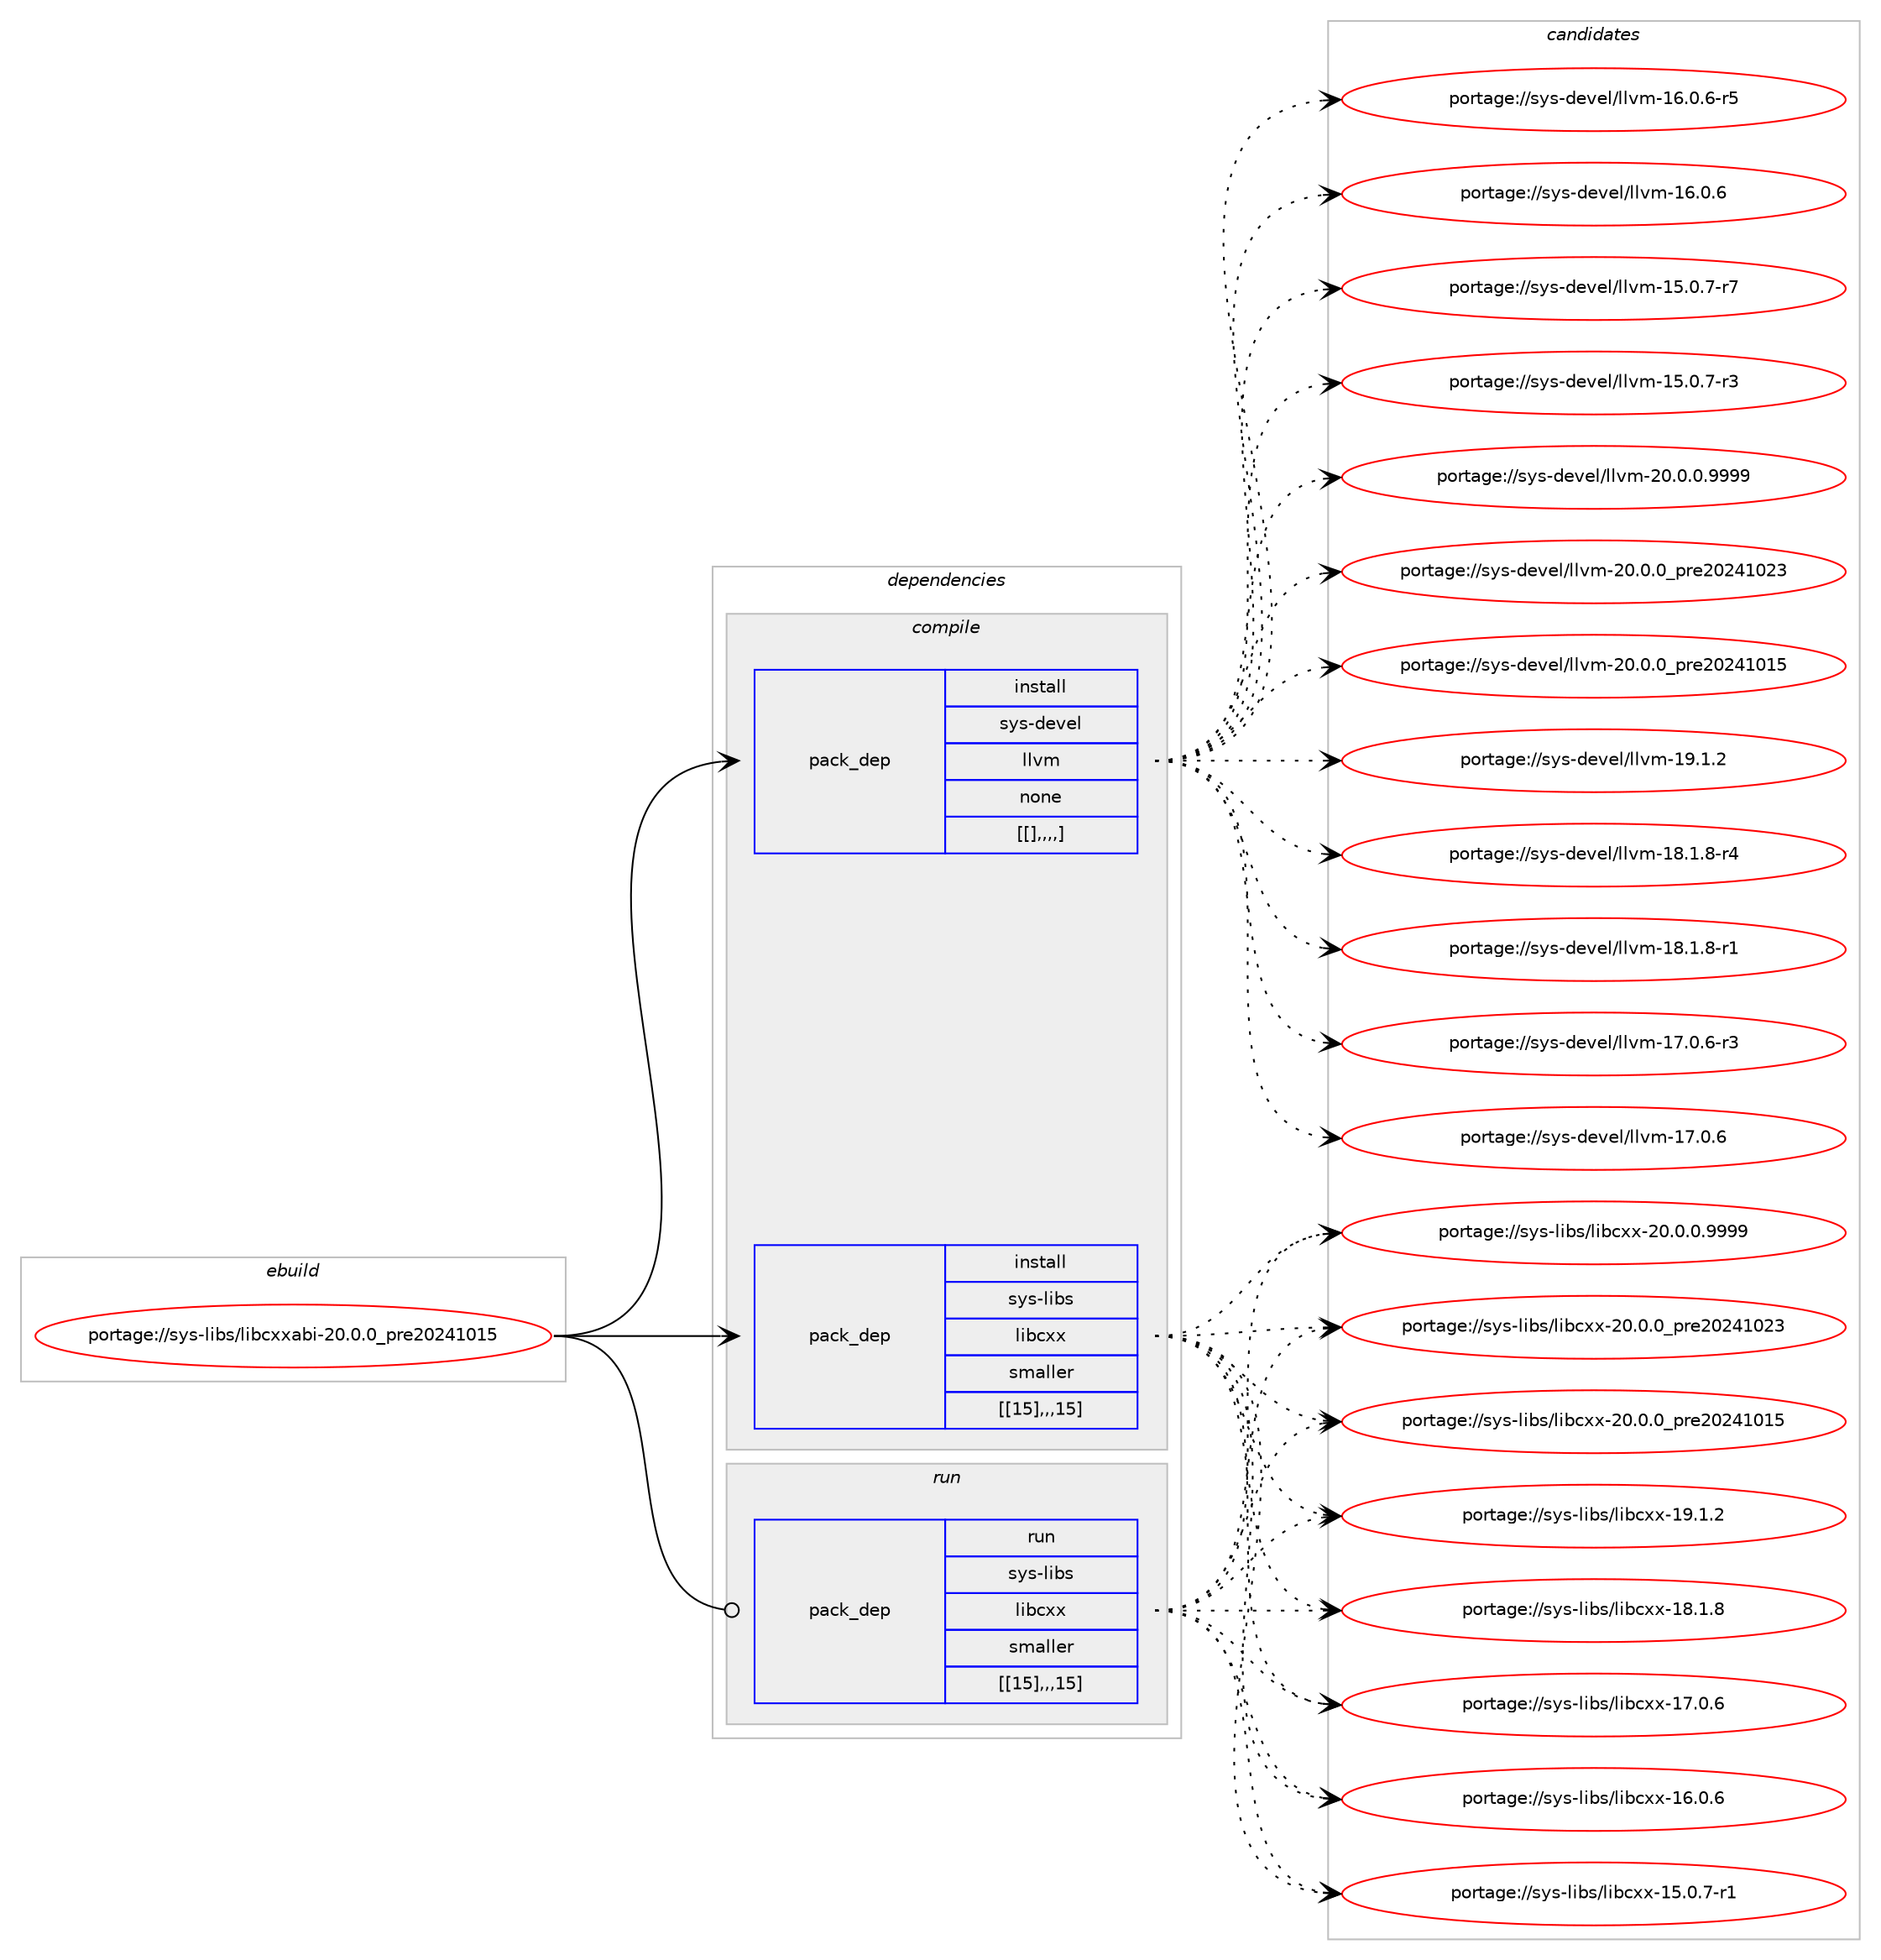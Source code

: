digraph prolog {

# *************
# Graph options
# *************

newrank=true;
concentrate=true;
compound=true;
graph [rankdir=LR,fontname=Helvetica,fontsize=10,ranksep=1.5];#, ranksep=2.5, nodesep=0.2];
edge  [arrowhead=vee];
node  [fontname=Helvetica,fontsize=10];

# **********
# The ebuild
# **********

subgraph cluster_leftcol {
color=gray;
label=<<i>ebuild</i>>;
id [label="portage://sys-libs/libcxxabi-20.0.0_pre20241015", color=red, width=4, href="../sys-libs/libcxxabi-20.0.0_pre20241015.svg"];
}

# ****************
# The dependencies
# ****************

subgraph cluster_midcol {
color=gray;
label=<<i>dependencies</i>>;
subgraph cluster_compile {
fillcolor="#eeeeee";
style=filled;
label=<<i>compile</i>>;
subgraph pack336915 {
dependency464499 [label=<<TABLE BORDER="0" CELLBORDER="1" CELLSPACING="0" CELLPADDING="4" WIDTH="220"><TR><TD ROWSPAN="6" CELLPADDING="30">pack_dep</TD></TR><TR><TD WIDTH="110">install</TD></TR><TR><TD>sys-devel</TD></TR><TR><TD>llvm</TD></TR><TR><TD>none</TD></TR><TR><TD>[[],,,,]</TD></TR></TABLE>>, shape=none, color=blue];
}
id:e -> dependency464499:w [weight=20,style="solid",arrowhead="vee"];
subgraph pack336920 {
dependency464536 [label=<<TABLE BORDER="0" CELLBORDER="1" CELLSPACING="0" CELLPADDING="4" WIDTH="220"><TR><TD ROWSPAN="6" CELLPADDING="30">pack_dep</TD></TR><TR><TD WIDTH="110">install</TD></TR><TR><TD>sys-libs</TD></TR><TR><TD>libcxx</TD></TR><TR><TD>smaller</TD></TR><TR><TD>[[15],,,15]</TD></TR></TABLE>>, shape=none, color=blue];
}
id:e -> dependency464536:w [weight=20,style="solid",arrowhead="vee"];
}
subgraph cluster_compileandrun {
fillcolor="#eeeeee";
style=filled;
label=<<i>compile and run</i>>;
}
subgraph cluster_run {
fillcolor="#eeeeee";
style=filled;
label=<<i>run</i>>;
subgraph pack336960 {
dependency464578 [label=<<TABLE BORDER="0" CELLBORDER="1" CELLSPACING="0" CELLPADDING="4" WIDTH="220"><TR><TD ROWSPAN="6" CELLPADDING="30">pack_dep</TD></TR><TR><TD WIDTH="110">run</TD></TR><TR><TD>sys-libs</TD></TR><TR><TD>libcxx</TD></TR><TR><TD>smaller</TD></TR><TR><TD>[[15],,,15]</TD></TR></TABLE>>, shape=none, color=blue];
}
id:e -> dependency464578:w [weight=20,style="solid",arrowhead="odot"];
}
}

# **************
# The candidates
# **************

subgraph cluster_choices {
rank=same;
color=gray;
label=<<i>candidates</i>>;

subgraph choice336722 {
color=black;
nodesep=1;
choice1151211154510010111810110847108108118109455048464846484657575757 [label="portage://sys-devel/llvm-20.0.0.9999", color=red, width=4,href="../sys-devel/llvm-20.0.0.9999.svg"];
choice115121115451001011181011084710810811810945504846484648951121141015048505249485051 [label="portage://sys-devel/llvm-20.0.0_pre20241023", color=red, width=4,href="../sys-devel/llvm-20.0.0_pre20241023.svg"];
choice115121115451001011181011084710810811810945504846484648951121141015048505249484953 [label="portage://sys-devel/llvm-20.0.0_pre20241015", color=red, width=4,href="../sys-devel/llvm-20.0.0_pre20241015.svg"];
choice115121115451001011181011084710810811810945495746494650 [label="portage://sys-devel/llvm-19.1.2", color=red, width=4,href="../sys-devel/llvm-19.1.2.svg"];
choice1151211154510010111810110847108108118109454956464946564511452 [label="portage://sys-devel/llvm-18.1.8-r4", color=red, width=4,href="../sys-devel/llvm-18.1.8-r4.svg"];
choice1151211154510010111810110847108108118109454956464946564511449 [label="portage://sys-devel/llvm-18.1.8-r1", color=red, width=4,href="../sys-devel/llvm-18.1.8-r1.svg"];
choice1151211154510010111810110847108108118109454955464846544511451 [label="portage://sys-devel/llvm-17.0.6-r3", color=red, width=4,href="../sys-devel/llvm-17.0.6-r3.svg"];
choice115121115451001011181011084710810811810945495546484654 [label="portage://sys-devel/llvm-17.0.6", color=red, width=4,href="../sys-devel/llvm-17.0.6.svg"];
choice1151211154510010111810110847108108118109454954464846544511453 [label="portage://sys-devel/llvm-16.0.6-r5", color=red, width=4,href="../sys-devel/llvm-16.0.6-r5.svg"];
choice115121115451001011181011084710810811810945495446484654 [label="portage://sys-devel/llvm-16.0.6", color=red, width=4,href="../sys-devel/llvm-16.0.6.svg"];
choice1151211154510010111810110847108108118109454953464846554511455 [label="portage://sys-devel/llvm-15.0.7-r7", color=red, width=4,href="../sys-devel/llvm-15.0.7-r7.svg"];
choice1151211154510010111810110847108108118109454953464846554511451 [label="portage://sys-devel/llvm-15.0.7-r3", color=red, width=4,href="../sys-devel/llvm-15.0.7-r3.svg"];
dependency464499:e -> choice1151211154510010111810110847108108118109455048464846484657575757:w [style=dotted,weight="100"];
dependency464499:e -> choice115121115451001011181011084710810811810945504846484648951121141015048505249485051:w [style=dotted,weight="100"];
dependency464499:e -> choice115121115451001011181011084710810811810945504846484648951121141015048505249484953:w [style=dotted,weight="100"];
dependency464499:e -> choice115121115451001011181011084710810811810945495746494650:w [style=dotted,weight="100"];
dependency464499:e -> choice1151211154510010111810110847108108118109454956464946564511452:w [style=dotted,weight="100"];
dependency464499:e -> choice1151211154510010111810110847108108118109454956464946564511449:w [style=dotted,weight="100"];
dependency464499:e -> choice1151211154510010111810110847108108118109454955464846544511451:w [style=dotted,weight="100"];
dependency464499:e -> choice115121115451001011181011084710810811810945495546484654:w [style=dotted,weight="100"];
dependency464499:e -> choice1151211154510010111810110847108108118109454954464846544511453:w [style=dotted,weight="100"];
dependency464499:e -> choice115121115451001011181011084710810811810945495446484654:w [style=dotted,weight="100"];
dependency464499:e -> choice1151211154510010111810110847108108118109454953464846554511455:w [style=dotted,weight="100"];
dependency464499:e -> choice1151211154510010111810110847108108118109454953464846554511451:w [style=dotted,weight="100"];
}
subgraph choice336731 {
color=black;
nodesep=1;
choice1151211154510810598115471081059899120120455048464846484657575757 [label="portage://sys-libs/libcxx-20.0.0.9999", color=red, width=4,href="../sys-libs/libcxx-20.0.0.9999.svg"];
choice115121115451081059811547108105989912012045504846484648951121141015048505249485051 [label="portage://sys-libs/libcxx-20.0.0_pre20241023", color=red, width=4,href="../sys-libs/libcxx-20.0.0_pre20241023.svg"];
choice115121115451081059811547108105989912012045504846484648951121141015048505249484953 [label="portage://sys-libs/libcxx-20.0.0_pre20241015", color=red, width=4,href="../sys-libs/libcxx-20.0.0_pre20241015.svg"];
choice115121115451081059811547108105989912012045495746494650 [label="portage://sys-libs/libcxx-19.1.2", color=red, width=4,href="../sys-libs/libcxx-19.1.2.svg"];
choice115121115451081059811547108105989912012045495646494656 [label="portage://sys-libs/libcxx-18.1.8", color=red, width=4,href="../sys-libs/libcxx-18.1.8.svg"];
choice115121115451081059811547108105989912012045495546484654 [label="portage://sys-libs/libcxx-17.0.6", color=red, width=4,href="../sys-libs/libcxx-17.0.6.svg"];
choice115121115451081059811547108105989912012045495446484654 [label="portage://sys-libs/libcxx-16.0.6", color=red, width=4,href="../sys-libs/libcxx-16.0.6.svg"];
choice1151211154510810598115471081059899120120454953464846554511449 [label="portage://sys-libs/libcxx-15.0.7-r1", color=red, width=4,href="../sys-libs/libcxx-15.0.7-r1.svg"];
dependency464536:e -> choice1151211154510810598115471081059899120120455048464846484657575757:w [style=dotted,weight="100"];
dependency464536:e -> choice115121115451081059811547108105989912012045504846484648951121141015048505249485051:w [style=dotted,weight="100"];
dependency464536:e -> choice115121115451081059811547108105989912012045504846484648951121141015048505249484953:w [style=dotted,weight="100"];
dependency464536:e -> choice115121115451081059811547108105989912012045495746494650:w [style=dotted,weight="100"];
dependency464536:e -> choice115121115451081059811547108105989912012045495646494656:w [style=dotted,weight="100"];
dependency464536:e -> choice115121115451081059811547108105989912012045495546484654:w [style=dotted,weight="100"];
dependency464536:e -> choice115121115451081059811547108105989912012045495446484654:w [style=dotted,weight="100"];
dependency464536:e -> choice1151211154510810598115471081059899120120454953464846554511449:w [style=dotted,weight="100"];
}
subgraph choice336735 {
color=black;
nodesep=1;
choice1151211154510810598115471081059899120120455048464846484657575757 [label="portage://sys-libs/libcxx-20.0.0.9999", color=red, width=4,href="../sys-libs/libcxx-20.0.0.9999.svg"];
choice115121115451081059811547108105989912012045504846484648951121141015048505249485051 [label="portage://sys-libs/libcxx-20.0.0_pre20241023", color=red, width=4,href="../sys-libs/libcxx-20.0.0_pre20241023.svg"];
choice115121115451081059811547108105989912012045504846484648951121141015048505249484953 [label="portage://sys-libs/libcxx-20.0.0_pre20241015", color=red, width=4,href="../sys-libs/libcxx-20.0.0_pre20241015.svg"];
choice115121115451081059811547108105989912012045495746494650 [label="portage://sys-libs/libcxx-19.1.2", color=red, width=4,href="../sys-libs/libcxx-19.1.2.svg"];
choice115121115451081059811547108105989912012045495646494656 [label="portage://sys-libs/libcxx-18.1.8", color=red, width=4,href="../sys-libs/libcxx-18.1.8.svg"];
choice115121115451081059811547108105989912012045495546484654 [label="portage://sys-libs/libcxx-17.0.6", color=red, width=4,href="../sys-libs/libcxx-17.0.6.svg"];
choice115121115451081059811547108105989912012045495446484654 [label="portage://sys-libs/libcxx-16.0.6", color=red, width=4,href="../sys-libs/libcxx-16.0.6.svg"];
choice1151211154510810598115471081059899120120454953464846554511449 [label="portage://sys-libs/libcxx-15.0.7-r1", color=red, width=4,href="../sys-libs/libcxx-15.0.7-r1.svg"];
dependency464578:e -> choice1151211154510810598115471081059899120120455048464846484657575757:w [style=dotted,weight="100"];
dependency464578:e -> choice115121115451081059811547108105989912012045504846484648951121141015048505249485051:w [style=dotted,weight="100"];
dependency464578:e -> choice115121115451081059811547108105989912012045504846484648951121141015048505249484953:w [style=dotted,weight="100"];
dependency464578:e -> choice115121115451081059811547108105989912012045495746494650:w [style=dotted,weight="100"];
dependency464578:e -> choice115121115451081059811547108105989912012045495646494656:w [style=dotted,weight="100"];
dependency464578:e -> choice115121115451081059811547108105989912012045495546484654:w [style=dotted,weight="100"];
dependency464578:e -> choice115121115451081059811547108105989912012045495446484654:w [style=dotted,weight="100"];
dependency464578:e -> choice1151211154510810598115471081059899120120454953464846554511449:w [style=dotted,weight="100"];
}
}

}

